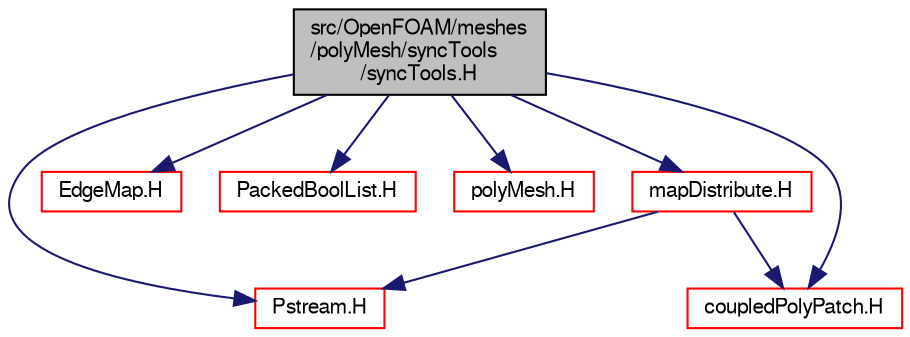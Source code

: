 digraph "src/OpenFOAM/meshes/polyMesh/syncTools/syncTools.H"
{
  bgcolor="transparent";
  edge [fontname="FreeSans",fontsize="10",labelfontname="FreeSans",labelfontsize="10"];
  node [fontname="FreeSans",fontsize="10",shape=record];
  Node0 [label="src/OpenFOAM/meshes\l/polyMesh/syncTools\l/syncTools.H",height=0.2,width=0.4,color="black", fillcolor="grey75", style="filled", fontcolor="black"];
  Node0 -> Node1 [color="midnightblue",fontsize="10",style="solid",fontname="FreeSans"];
  Node1 [label="Pstream.H",height=0.2,width=0.4,color="red",URL="$a09134.html"];
  Node0 -> Node70 [color="midnightblue",fontsize="10",style="solid",fontname="FreeSans"];
  Node70 [label="EdgeMap.H",height=0.2,width=0.4,color="red",URL="$a11315.html"];
  Node0 -> Node137 [color="midnightblue",fontsize="10",style="solid",fontname="FreeSans"];
  Node137 [label="PackedBoolList.H",height=0.2,width=0.4,color="red",URL="$a08696.html"];
  Node0 -> Node143 [color="midnightblue",fontsize="10",style="solid",fontname="FreeSans"];
  Node143 [label="polyMesh.H",height=0.2,width=0.4,color="red",URL="$a11630.html"];
  Node0 -> Node222 [color="midnightblue",fontsize="10",style="solid",fontname="FreeSans"];
  Node222 [label="coupledPolyPatch.H",height=0.2,width=0.4,color="red",URL="$a11675.html"];
  Node0 -> Node227 [color="midnightblue",fontsize="10",style="solid",fontname="FreeSans"];
  Node227 [label="mapDistribute.H",height=0.2,width=0.4,color="red",URL="$a11576.html"];
  Node227 -> Node1 [color="midnightblue",fontsize="10",style="solid",fontname="FreeSans"];
  Node227 -> Node222 [color="midnightblue",fontsize="10",style="solid",fontname="FreeSans"];
}
